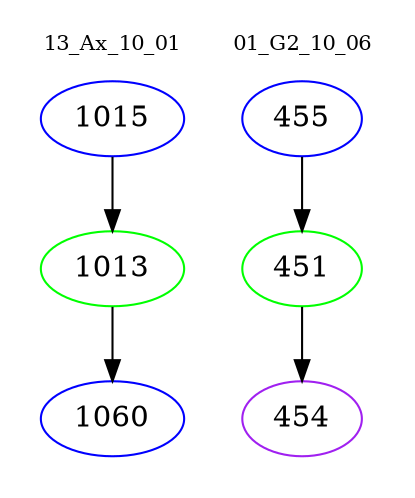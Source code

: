 digraph{
subgraph cluster_0 {
color = white
label = "13_Ax_10_01";
fontsize=10;
T0_1015 [label="1015", color="blue"]
T0_1015 -> T0_1013 [color="black"]
T0_1013 [label="1013", color="green"]
T0_1013 -> T0_1060 [color="black"]
T0_1060 [label="1060", color="blue"]
}
subgraph cluster_1 {
color = white
label = "01_G2_10_06";
fontsize=10;
T1_455 [label="455", color="blue"]
T1_455 -> T1_451 [color="black"]
T1_451 [label="451", color="green"]
T1_451 -> T1_454 [color="black"]
T1_454 [label="454", color="purple"]
}
}
